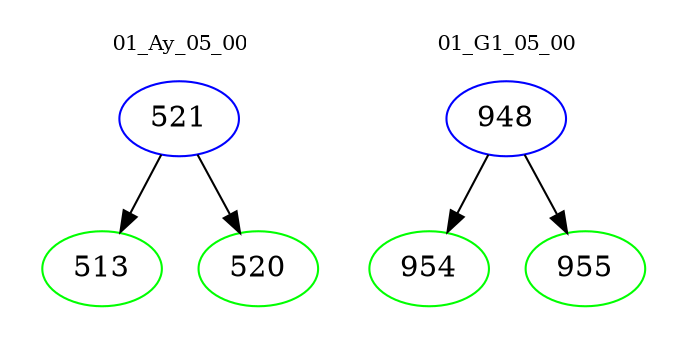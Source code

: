 digraph{
subgraph cluster_0 {
color = white
label = "01_Ay_05_00";
fontsize=10;
T0_521 [label="521", color="blue"]
T0_521 -> T0_513 [color="black"]
T0_513 [label="513", color="green"]
T0_521 -> T0_520 [color="black"]
T0_520 [label="520", color="green"]
}
subgraph cluster_1 {
color = white
label = "01_G1_05_00";
fontsize=10;
T1_948 [label="948", color="blue"]
T1_948 -> T1_954 [color="black"]
T1_954 [label="954", color="green"]
T1_948 -> T1_955 [color="black"]
T1_955 [label="955", color="green"]
}
}
